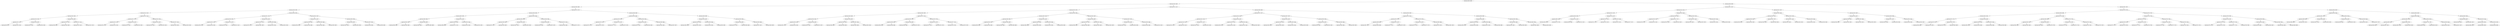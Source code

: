digraph G{
1101786725 [label="Node{data=[4090, 4090]}"]
1101786725 -> 1875310223
1875310223 [label="Node{data=[3340, 3340]}"]
1875310223 -> 696123194
696123194 [label="Node{data=[2959, 2959]}"]
696123194 -> 809729692
809729692 [label="Node{data=[2529, 2529]}"]
809729692 -> 772109879
772109879 [label="Node{data=[2513, 2513]}"]
772109879 -> 1982828534
1982828534 [label="Node{data=[2505, 2505]}"]
1982828534 -> 820849190
820849190 [label="Node{data=[1552, 1552]}"]
820849190 -> 468780345
468780345 [label="Node{data=[1021, 1021]}"]
468780345 -> 507538622
507538622 [label="Node{data=[953, 953]}"]
468780345 -> 337252543
337252543 [label="Node{data=[1532, 1532]}"]
820849190 -> 1308599296
1308599296 [label="Node{data=[2503, 2503]}"]
1308599296 -> 1580509259
1580509259 [label="Node{data=[2502, 2502]}"]
1308599296 -> 1133251247
1133251247 [label="Node{data=[2504, 2504]}"]
1982828534 -> 123172233
123172233 [label="Node{data=[2509, 2509]}"]
123172233 -> 934809287
934809287 [label="Node{data=[2507, 2507]}"]
934809287 -> 1286966923
1286966923 [label="Node{data=[2506, 2506]}"]
934809287 -> 1867459776
1867459776 [label="Node{data=[2508, 2508]}"]
123172233 -> 1393092509
1393092509 [label="Node{data=[2511, 2511]}"]
1393092509 -> 607192333
607192333 [label="Node{data=[2510, 2510]}"]
1393092509 -> 1141905110
1141905110 [label="Node{data=[2512, 2512]}"]
772109879 -> 1378814904
1378814904 [label="Node{data=[2521, 2521]}"]
1378814904 -> 1183787631
1183787631 [label="Node{data=[2517, 2517]}"]
1183787631 -> 1782208222
1782208222 [label="Node{data=[2515, 2515]}"]
1782208222 -> 785927145
785927145 [label="Node{data=[2514, 2514]}"]
1782208222 -> 67168065
67168065 [label="Node{data=[2516, 2516]}"]
1183787631 -> 1004759548
1004759548 [label="Node{data=[2519, 2519]}"]
1004759548 -> 56050936
56050936 [label="Node{data=[2518, 2518]}"]
1004759548 -> 1874641016
1874641016 [label="Node{data=[2520, 2520]}"]
1378814904 -> 1820661793
1820661793 [label="Node{data=[2525, 2525]}"]
1820661793 -> 1275670724
1275670724 [label="Node{data=[2523, 2523]}"]
1275670724 -> 1975569721
1975569721 [label="Node{data=[2522, 2522]}"]
1275670724 -> 2096524537
2096524537 [label="Node{data=[2524, 2524]}"]
1820661793 -> 955660118
955660118 [label="Node{data=[2527, 2527]}"]
955660118 -> 1031581596
1031581596 [label="Node{data=[2526, 2526]}"]
955660118 -> 1311114255
1311114255 [label="Node{data=[2528, 2528]}"]
809729692 -> 24651926
24651926 [label="Node{data=[2943, 2943]}"]
24651926 -> 146662248
146662248 [label="Node{data=[2871, 2871]}"]
146662248 -> 1348844972
1348844972 [label="Node{data=[2533, 2533]}"]
1348844972 -> 782093779
782093779 [label="Node{data=[2531, 2531]}"]
782093779 -> 1851882510
1851882510 [label="Node{data=[2530, 2530]}"]
782093779 -> 161510409
161510409 [label="Node{data=[2532, 2532]}"]
1348844972 -> 1951735884
1951735884 [label="Node{data=[2570, 2570]}"]
1951735884 -> 887523392
887523392 [label="Node{data=[2534, 2534]}"]
1951735884 -> 1359086558
1359086558 [label="Node{data=[2611, 2611]}"]
146662248 -> 1527264715
1527264715 [label="Node{data=[2918, 2918]}"]
1527264715 -> 109193638
109193638 [label="Node{data=[2873, 2873]}"]
109193638 -> 103159230
103159230 [label="Node{data=[2872, 2872]}"]
109193638 -> 1199303255
1199303255 [label="Node{data=[2887, 2887]}"]
1527264715 -> 1573337374
1573337374 [label="Node{data=[2939, 2939]}"]
1573337374 -> 1251996697
1251996697 [label="Node{data=[2919, 2919]}"]
1573337374 -> 2091029265
2091029265 [label="Node{data=[2942, 2942]}"]
24651926 -> 1687418752
1687418752 [label="Node{data=[2951, 2951]}"]
1687418752 -> 7876037
7876037 [label="Node{data=[2947, 2947]}"]
7876037 -> 905064175
905064175 [label="Node{data=[2945, 2945]}"]
905064175 -> 1562384731
1562384731 [label="Node{data=[2944, 2944]}"]
905064175 -> 645188232
645188232 [label="Node{data=[2946, 2946]}"]
7876037 -> 1738792326
1738792326 [label="Node{data=[2949, 2949]}"]
1738792326 -> 1124209355
1124209355 [label="Node{data=[2948, 2948]}"]
1738792326 -> 515186993
515186993 [label="Node{data=[2950, 2950]}"]
1687418752 -> 504731877
504731877 [label="Node{data=[2955, 2955]}"]
504731877 -> 1738750284
1738750284 [label="Node{data=[2953, 2953]}"]
1738750284 -> 887421753
887421753 [label="Node{data=[2952, 2952]}"]
1738750284 -> 57665597
57665597 [label="Node{data=[2954, 2954]}"]
504731877 -> 823101957
823101957 [label="Node{data=[2957, 2957]}"]
823101957 -> 1335405617
1335405617 [label="Node{data=[2956, 2956]}"]
823101957 -> 1555475400
1555475400 [label="Node{data=[2958, 2958]}"]
696123194 -> 551849571
551849571 [label="Node{data=[3272, 3272]}"]
551849571 -> 1836480472
1836480472 [label="Node{data=[3256, 3256]}"]
1836480472 -> 1728427875
1728427875 [label="Node{data=[2967, 2967]}"]
1728427875 -> 235190432
235190432 [label="Node{data=[2963, 2963]}"]
235190432 -> 177711253
177711253 [label="Node{data=[2961, 2961]}"]
177711253 -> 1409402536
1409402536 [label="Node{data=[2960, 2960]}"]
177711253 -> 519425508
519425508 [label="Node{data=[2962, 2962]}"]
235190432 -> 899655458
899655458 [label="Node{data=[2965, 2965]}"]
899655458 -> 41644548
41644548 [label="Node{data=[2964, 2964]}"]
899655458 -> 1486209125
1486209125 [label="Node{data=[2966, 2966]}"]
1728427875 -> 1749003390
1749003390 [label="Node{data=[3252, 3252]}"]
1749003390 -> 542220524
542220524 [label="Node{data=[2995, 2995]}"]
542220524 -> 2036538800
2036538800 [label="Node{data=[2968, 2968]}"]
542220524 -> 260275217
260275217 [label="Node{data=[3115, 3115]}"]
1749003390 -> 449473987
449473987 [label="Node{data=[3254, 3254]}"]
449473987 -> 926017718
926017718 [label="Node{data=[3253, 3253]}"]
449473987 -> 1449065853
1449065853 [label="Node{data=[3255, 3255]}"]
1836480472 -> 1118400595
1118400595 [label="Node{data=[3264, 3264]}"]
1118400595 -> 197437872
197437872 [label="Node{data=[3260, 3260]}"]
197437872 -> 856200230
856200230 [label="Node{data=[3258, 3258]}"]
856200230 -> 312226351
312226351 [label="Node{data=[3257, 3257]}"]
856200230 -> 465499079
465499079 [label="Node{data=[3259, 3259]}"]
197437872 -> 899239977
899239977 [label="Node{data=[3262, 3262]}"]
899239977 -> 1111968536
1111968536 [label="Node{data=[3261, 3261]}"]
899239977 -> 834212917
834212917 [label="Node{data=[3263, 3263]}"]
1118400595 -> 1568012558
1568012558 [label="Node{data=[3268, 3268]}"]
1568012558 -> 571662993
571662993 [label="Node{data=[3266, 3266]}"]
571662993 -> 1526030912
1526030912 [label="Node{data=[3265, 3265]}"]
571662993 -> 588565911
588565911 [label="Node{data=[3267, 3267]}"]
1568012558 -> 1373367666
1373367666 [label="Node{data=[3270, 3270]}"]
1373367666 -> 1692965810
1692965810 [label="Node{data=[3269, 3269]}"]
1373367666 -> 368968205
368968205 [label="Node{data=[3271, 3271]}"]
551849571 -> 277024080
277024080 [label="Node{data=[3288, 3288]}"]
277024080 -> 507363919
507363919 [label="Node{data=[3280, 3280]}"]
507363919 -> 1051262769
1051262769 [label="Node{data=[3276, 3276]}"]
1051262769 -> 1537436803
1537436803 [label="Node{data=[3274, 3274]}"]
1537436803 -> 1396835114
1396835114 [label="Node{data=[3273, 3273]}"]
1537436803 -> 597531831
597531831 [label="Node{data=[3275, 3275]}"]
1051262769 -> 1513467522
1513467522 [label="Node{data=[3278, 3278]}"]
1513467522 -> 447878707
447878707 [label="Node{data=[3277, 3277]}"]
1513467522 -> 1504320796
1504320796 [label="Node{data=[3279, 3279]}"]
507363919 -> 379407034
379407034 [label="Node{data=[3284, 3284]}"]
379407034 -> 1630254933
1630254933 [label="Node{data=[3282, 3282]}"]
1630254933 -> 1805788877
1805788877 [label="Node{data=[3281, 3281]}"]
1630254933 -> 1659475032
1659475032 [label="Node{data=[3283, 3283]}"]
379407034 -> 517851685
517851685 [label="Node{data=[3286, 3286]}"]
517851685 -> 586176436
586176436 [label="Node{data=[3285, 3285]}"]
517851685 -> 1478396265
1478396265 [label="Node{data=[3287, 3287]}"]
277024080 -> 1987812710
1987812710 [label="Node{data=[3296, 3296]}"]
1987812710 -> 109575534
109575534 [label="Node{data=[3292, 3292]}"]
109575534 -> 644499453
644499453 [label="Node{data=[3290, 3290]}"]
644499453 -> 177457048
177457048 [label="Node{data=[3289, 3289]}"]
644499453 -> 548010753
548010753 [label="Node{data=[3291, 3291]}"]
109575534 -> 435949303
435949303 [label="Node{data=[3294, 3294]}"]
435949303 -> 1834870682
1834870682 [label="Node{data=[3293, 3293]}"]
435949303 -> 2036744878
2036744878 [label="Node{data=[3295, 3295]}"]
1987812710 -> 385408880
385408880 [label="Node{data=[3300, 3300]}"]
385408880 -> 1862983918
1862983918 [label="Node{data=[3298, 3298]}"]
1862983918 -> 1844034466
1844034466 [label="Node{data=[3297, 3297]}"]
1862983918 -> 642901891
642901891 [label="Node{data=[3299, 3299]}"]
385408880 -> 1988280166
1988280166 [label="Node{data=[3338, 3338]}"]
1988280166 -> 1320631496
1320631496 [label="Node{data=[3337, 3337]}"]
1988280166 -> 1847835159
1847835159 [label="Node{data=[3339, 3339]}"]
1875310223 -> 1206330799
1206330799 [label="Node{data=[3411, 3411]}"]
1206330799 -> 612223930
612223930 [label="Node{data=[3379, 3379]}"]
612223930 -> 1398530689
1398530689 [label="Node{data=[3363, 3363]}"]
1398530689 -> 551229951
551229951 [label="Node{data=[3348, 3348]}"]
551229951 -> 1592756758
1592756758 [label="Node{data=[3344, 3344]}"]
1592756758 -> 335915626
335915626 [label="Node{data=[3342, 3342]}"]
335915626 -> 415632769
415632769 [label="Node{data=[3341, 3341]}"]
335915626 -> 1613425543
1613425543 [label="Node{data=[3343, 3343]}"]
1592756758 -> 1110925998
1110925998 [label="Node{data=[3346, 3346]}"]
1110925998 -> 2069419640
2069419640 [label="Node{data=[3345, 3345]}"]
1110925998 -> 1398433431
1398433431 [label="Node{data=[3347, 3347]}"]
551229951 -> 1679542696
1679542696 [label="Node{data=[3359, 3359]}"]
1679542696 -> 490796439
490796439 [label="Node{data=[3350, 3350]}"]
490796439 -> 546704209
546704209 [label="Node{data=[3349, 3349]}"]
490796439 -> 544784138
544784138 [label="Node{data=[3358, 3358]}"]
1679542696 -> 445936676
445936676 [label="Node{data=[3361, 3361]}"]
445936676 -> 6477484
6477484 [label="Node{data=[3360, 3360]}"]
445936676 -> 272537970
272537970 [label="Node{data=[3362, 3362]}"]
1398530689 -> 1977345168
1977345168 [label="Node{data=[3371, 3371]}"]
1977345168 -> 1280809819
1280809819 [label="Node{data=[3367, 3367]}"]
1280809819 -> 1519842251
1519842251 [label="Node{data=[3365, 3365]}"]
1519842251 -> 1040647394
1040647394 [label="Node{data=[3364, 3364]}"]
1519842251 -> 349346006
349346006 [label="Node{data=[3366, 3366]}"]
1280809819 -> 1689211988
1689211988 [label="Node{data=[3369, 3369]}"]
1689211988 -> 155904929
155904929 [label="Node{data=[3368, 3368]}"]
1689211988 -> 258793086
258793086 [label="Node{data=[3370, 3370]}"]
1977345168 -> 267969389
267969389 [label="Node{data=[3375, 3375]}"]
267969389 -> 292227890
292227890 [label="Node{data=[3373, 3373]}"]
292227890 -> 1327693149
1327693149 [label="Node{data=[3372, 3372]}"]
292227890 -> 651445737
651445737 [label="Node{data=[3374, 3374]}"]
267969389 -> 1853827541
1853827541 [label="Node{data=[3377, 3377]}"]
1853827541 -> 654609843
654609843 [label="Node{data=[3376, 3376]}"]
1853827541 -> 2140427291
2140427291 [label="Node{data=[3378, 3378]}"]
612223930 -> 2079042829
2079042829 [label="Node{data=[3395, 3395]}"]
2079042829 -> 1816986148
1816986148 [label="Node{data=[3387, 3387]}"]
1816986148 -> 1864856331
1864856331 [label="Node{data=[3383, 3383]}"]
1864856331 -> 852412024
852412024 [label="Node{data=[3381, 3381]}"]
852412024 -> 350983913
350983913 [label="Node{data=[3380, 3380]}"]
852412024 -> 280226418
280226418 [label="Node{data=[3382, 3382]}"]
1864856331 -> 1146649668
1146649668 [label="Node{data=[3385, 3385]}"]
1146649668 -> 6393777
6393777 [label="Node{data=[3384, 3384]}"]
1146649668 -> 1215634826
1215634826 [label="Node{data=[3386, 3386]}"]
1816986148 -> 1192926860
1192926860 [label="Node{data=[3391, 3391]}"]
1192926860 -> 1076326519
1076326519 [label="Node{data=[3389, 3389]}"]
1076326519 -> 1287091141
1287091141 [label="Node{data=[3388, 3388]}"]
1076326519 -> 743354004
743354004 [label="Node{data=[3390, 3390]}"]
1192926860 -> 1060354927
1060354927 [label="Node{data=[3393, 3393]}"]
1060354927 -> 1147977782
1147977782 [label="Node{data=[3392, 3392]}"]
1060354927 -> 867351077
867351077 [label="Node{data=[3394, 3394]}"]
2079042829 -> 1792121033
1792121033 [label="Node{data=[3403, 3403]}"]
1792121033 -> 1209773631
1209773631 [label="Node{data=[3399, 3399]}"]
1209773631 -> 1783933562
1783933562 [label="Node{data=[3397, 3397]}"]
1783933562 -> 1276200583
1276200583 [label="Node{data=[3396, 3396]}"]
1783933562 -> 710973468
710973468 [label="Node{data=[3398, 3398]}"]
1209773631 -> 1059041593
1059041593 [label="Node{data=[3401, 3401]}"]
1059041593 -> 1884806106
1884806106 [label="Node{data=[3400, 3400]}"]
1059041593 -> 909418025
909418025 [label="Node{data=[3402, 3402]}"]
1792121033 -> 406474891
406474891 [label="Node{data=[3407, 3407]}"]
406474891 -> 1525595340
1525595340 [label="Node{data=[3405, 3405]}"]
1525595340 -> 338244928
338244928 [label="Node{data=[3404, 3404]}"]
1525595340 -> 117318714
117318714 [label="Node{data=[3406, 3406]}"]
406474891 -> 1284149862
1284149862 [label="Node{data=[3409, 3409]}"]
1284149862 -> 1672306663
1672306663 [label="Node{data=[3408, 3408]}"]
1284149862 -> 1047786983
1047786983 [label="Node{data=[3410, 3410]}"]
1206330799 -> 1230752231
1230752231 [label="Node{data=[3566, 3566]}"]
1230752231 -> 1373272840
1373272840 [label="Node{data=[3427, 3427]}"]
1373272840 -> 1476482227
1476482227 [label="Node{data=[3419, 3419]}"]
1476482227 -> 2046578329
2046578329 [label="Node{data=[3415, 3415]}"]
2046578329 -> 1853858992
1853858992 [label="Node{data=[3413, 3413]}"]
1853858992 -> 1820295244
1820295244 [label="Node{data=[3412, 3412]}"]
1853858992 -> 1049228732
1049228732 [label="Node{data=[3414, 3414]}"]
2046578329 -> 630910066
630910066 [label="Node{data=[3417, 3417]}"]
630910066 -> 919836245
919836245 [label="Node{data=[3416, 3416]}"]
630910066 -> 649989411
649989411 [label="Node{data=[3418, 3418]}"]
1476482227 -> 1466644573
1466644573 [label="Node{data=[3423, 3423]}"]
1466644573 -> 627091390
627091390 [label="Node{data=[3421, 3421]}"]
627091390 -> 262929529
262929529 [label="Node{data=[3420, 3420]}"]
627091390 -> 1504325562
1504325562 [label="Node{data=[3422, 3422]}"]
1466644573 -> 1468882178
1468882178 [label="Node{data=[3425, 3425]}"]
1468882178 -> 2012237082
2012237082 [label="Node{data=[3424, 3424]}"]
1468882178 -> 661139369
661139369 [label="Node{data=[3426, 3426]}"]
1373272840 -> 800523009
800523009 [label="Node{data=[3507, 3507]}"]
800523009 -> 309276344
309276344 [label="Node{data=[3432, 3432]}"]
309276344 -> 1736587634
1736587634 [label="Node{data=[3429, 3429]}"]
1736587634 -> 32593740
32593740 [label="Node{data=[3428, 3428]}"]
1736587634 -> 382329720
382329720 [label="Node{data=[3430, 3430]}"]
309276344 -> 2100827639
2100827639 [label="Node{data=[3460, 3460]}"]
2100827639 -> 193456779
193456779 [label="Node{data=[3444, 3444]}"]
2100827639 -> 13080448
13080448 [label="Node{data=[3506, 3506]}"]
800523009 -> 1498179267
1498179267 [label="Node{data=[3562, 3562]}"]
1498179267 -> 1692817328
1692817328 [label="Node{data=[3553, 3553]}"]
1692817328 -> 1342257685
1342257685 [label="Node{data=[3508, 3508]}"]
1692817328 -> 1816583170
1816583170 [label="Node{data=[3561, 3561]}"]
1498179267 -> 1443288375
1443288375 [label="Node{data=[3564, 3564]}"]
1443288375 -> 742288
742288 [label="Node{data=[3563, 3563]}"]
1443288375 -> 1501761558
1501761558 [label="Node{data=[3565, 3565]}"]
1230752231 -> 58683880
58683880 [label="Node{data=[3582, 3582]}"]
58683880 -> 1672524765
1672524765 [label="Node{data=[3574, 3574]}"]
1672524765 -> 964557800
964557800 [label="Node{data=[3570, 3570]}"]
964557800 -> 2017419121
2017419121 [label="Node{data=[3568, 3568]}"]
2017419121 -> 3641775
3641775 [label="Node{data=[3567, 3567]}"]
2017419121 -> 1728050223
1728050223 [label="Node{data=[3569, 3569]}"]
964557800 -> 814473635
814473635 [label="Node{data=[3572, 3572]}"]
814473635 -> 852354068
852354068 [label="Node{data=[3571, 3571]}"]
814473635 -> 239841547
239841547 [label="Node{data=[3573, 3573]}"]
1672524765 -> 395076193
395076193 [label="Node{data=[3578, 3578]}"]
395076193 -> 2028277706
2028277706 [label="Node{data=[3576, 3576]}"]
2028277706 -> 626370950
626370950 [label="Node{data=[3575, 3575]}"]
2028277706 -> 1992656846
1992656846 [label="Node{data=[3577, 3577]}"]
395076193 -> 44989469
44989469 [label="Node{data=[3580, 3580]}"]
44989469 -> 1382394077
1382394077 [label="Node{data=[3579, 3579]}"]
44989469 -> 1525953166
1525953166 [label="Node{data=[3581, 3581]}"]
58683880 -> 5584361
5584361 [label="Node{data=[3590, 3590]}"]
5584361 -> 1911222122
1911222122 [label="Node{data=[3586, 3586]}"]
1911222122 -> 238457546
238457546 [label="Node{data=[3584, 3584]}"]
238457546 -> 1974317504
1974317504 [label="Node{data=[3583, 3583]}"]
238457546 -> 1560160481
1560160481 [label="Node{data=[3585, 3585]}"]
1911222122 -> 2059996587
2059996587 [label="Node{data=[3588, 3588]}"]
2059996587 -> 1087598842
1087598842 [label="Node{data=[3587, 3587]}"]
2059996587 -> 1483270801
1483270801 [label="Node{data=[3589, 3589]}"]
5584361 -> 1971087453
1971087453 [label="Node{data=[3594, 3594]}"]
1971087453 -> 1198167820
1198167820 [label="Node{data=[3592, 3592]}"]
1198167820 -> 484801467
484801467 [label="Node{data=[3591, 3591]}"]
1198167820 -> 54929108
54929108 [label="Node{data=[3593, 3593]}"]
1971087453 -> 367954017
367954017 [label="Node{data=[3930, 3930]}"]
367954017 -> 112176935
112176935 [label="Node{data=[3650, 3650]}"]
367954017 -> 832578794
832578794 [label="Node{data=[4036, 4036]}"]
1101786725 -> 56804492
56804492 [label="Node{data=[5363, 5363]}"]
56804492 -> 1655630081
1655630081 [label="Node{data=[5327, 5327]}"]
1655630081 -> 428057828
428057828 [label="Node{data=[5128, 5128]}"]
428057828 -> 699679818
699679818 [label="Node{data=[5120, 5120]}"]
699679818 -> 1021813588
1021813588 [label="Node{data=[4919, 4919]}"]
1021813588 -> 689218344
689218344 [label="Node{data=[4661, 4661]}"]
689218344 -> 758417002
758417002 [label="Node{data=[4353, 4353]}"]
689218344 -> 640225682
640225682 [label="Node{data=[4776, 4776]}"]
1021813588 -> 668330752
668330752 [label="Node{data=[5118, 5118]}"]
668330752 -> 726925617
726925617 [label="Node{data=[5099, 5099]}"]
668330752 -> 576374247
576374247 [label="Node{data=[5119, 5119]}"]
699679818 -> 1284634047
1284634047 [label="Node{data=[5124, 5124]}"]
1284634047 -> 1150585542
1150585542 [label="Node{data=[5122, 5122]}"]
1150585542 -> 1338136300
1338136300 [label="Node{data=[5121, 5121]}"]
1150585542 -> 1002690318
1002690318 [label="Node{data=[5123, 5123]}"]
1284634047 -> 2025644484
2025644484 [label="Node{data=[5126, 5126]}"]
2025644484 -> 413046447
413046447 [label="Node{data=[5125, 5125]}"]
2025644484 -> 1169606246
1169606246 [label="Node{data=[5127, 5127]}"]
428057828 -> 1625817721
1625817721 [label="Node{data=[5319, 5319]}"]
1625817721 -> 2143645025
2143645025 [label="Node{data=[5164, 5164]}"]
2143645025 -> 327329752
327329752 [label="Node{data=[5130, 5130]}"]
327329752 -> 1618269752
1618269752 [label="Node{data=[5129, 5129]}"]
327329752 -> 1076882309
1076882309 [label="Node{data=[5133, 5133]}"]
2143645025 -> 349517956
349517956 [label="Node{data=[5317, 5317]}"]
349517956 -> 309326241
309326241 [label="Node{data=[5316, 5316]}"]
349517956 -> 1416376514
1416376514 [label="Node{data=[5318, 5318]}"]
1625817721 -> 1805683209
1805683209 [label="Node{data=[5323, 5323]}"]
1805683209 -> 1452056289
1452056289 [label="Node{data=[5321, 5321]}"]
1452056289 -> 998481768
998481768 [label="Node{data=[5320, 5320]}"]
1452056289 -> 240931578
240931578 [label="Node{data=[5322, 5322]}"]
1805683209 -> 1631805946
1631805946 [label="Node{data=[5325, 5325]}"]
1631805946 -> 1401589925
1401589925 [label="Node{data=[5324, 5324]}"]
1631805946 -> 1960131939
1960131939 [label="Node{data=[5326, 5326]}"]
1655630081 -> 418544257
418544257 [label="Node{data=[5347, 5347]}"]
418544257 -> 1648661716
1648661716 [label="Node{data=[5339, 5339]}"]
1648661716 -> 1699491713
1699491713 [label="Node{data=[5331, 5331]}"]
1699491713 -> 951007342
951007342 [label="Node{data=[5329, 5329]}"]
951007342 -> 864189320
864189320 [label="Node{data=[5328, 5328]}"]
951007342 -> 1965472536
1965472536 [label="Node{data=[5330, 5330]}"]
1699491713 -> 1897050650
1897050650 [label="Node{data=[5337, 5337]}"]
1897050650 -> 817858590
817858590 [label="Node{data=[5336, 5336]}"]
1897050650 -> 272755642
272755642 [label="Node{data=[5338, 5338]}"]
1648661716 -> 1350532305
1350532305 [label="Node{data=[5343, 5343]}"]
1350532305 -> 882480806
882480806 [label="Node{data=[5341, 5341]}"]
882480806 -> 2024413011
2024413011 [label="Node{data=[5340, 5340]}"]
882480806 -> 1730752455
1730752455 [label="Node{data=[5342, 5342]}"]
1350532305 -> 1276857863
1276857863 [label="Node{data=[5345, 5345]}"]
1276857863 -> 886037892
886037892 [label="Node{data=[5344, 5344]}"]
1276857863 -> 477578433
477578433 [label="Node{data=[5346, 5346]}"]
418544257 -> 839784351
839784351 [label="Node{data=[5355, 5355]}"]
839784351 -> 611523759
611523759 [label="Node{data=[5351, 5351]}"]
611523759 -> 1847252568
1847252568 [label="Node{data=[5349, 5349]}"]
1847252568 -> 1215157782
1215157782 [label="Node{data=[5348, 5348]}"]
1847252568 -> 169710187
169710187 [label="Node{data=[5350, 5350]}"]
611523759 -> 917987811
917987811 [label="Node{data=[5353, 5353]}"]
917987811 -> 237492603
237492603 [label="Node{data=[5352, 5352]}"]
917987811 -> 677143503
677143503 [label="Node{data=[5354, 5354]}"]
839784351 -> 1312043621
1312043621 [label="Node{data=[5359, 5359]}"]
1312043621 -> 1124203065
1124203065 [label="Node{data=[5357, 5357]}"]
1124203065 -> 1943867171
1943867171 [label="Node{data=[5356, 5356]}"]
1124203065 -> 953436300
953436300 [label="Node{data=[5358, 5358]}"]
1312043621 -> 1469899497
1469899497 [label="Node{data=[5361, 5361]}"]
1469899497 -> 461376017
461376017 [label="Node{data=[5360, 5360]}"]
1469899497 -> 4172373
4172373 [label="Node{data=[5362, 5362]}"]
56804492 -> 448070390
448070390 [label="Node{data=[5807, 5807]}"]
448070390 -> 713961699
713961699 [label="Node{data=[5736, 5736]}"]
713961699 -> 835020577
835020577 [label="Node{data=[5389, 5389]}"]
835020577 -> 1289035342
1289035342 [label="Node{data=[5381, 5381]}"]
1289035342 -> 2118457232
2118457232 [label="Node{data=[5377, 5377]}"]
2118457232 -> 622274963
622274963 [label="Node{data=[5375, 5375]}"]
622274963 -> 1064414847
1064414847 [label="Node{data=[5364, 5364]}"]
622274963 -> 1530060977
1530060977 [label="Node{data=[5376, 5376]}"]
2118457232 -> 220038608
220038608 [label="Node{data=[5379, 5379]}"]
220038608 -> 291143249
291143249 [label="Node{data=[5378, 5378]}"]
220038608 -> 602552403
602552403 [label="Node{data=[5380, 5380]}"]
1289035342 -> 1863410679
1863410679 [label="Node{data=[5385, 5385]}"]
1863410679 -> 239290560
239290560 [label="Node{data=[5383, 5383]}"]
239290560 -> 1286145967
1286145967 [label="Node{data=[5382, 5382]}"]
239290560 -> 1056151241
1056151241 [label="Node{data=[5384, 5384]}"]
1863410679 -> 1519998011
1519998011 [label="Node{data=[5387, 5387]}"]
1519998011 -> 1309147872
1309147872 [label="Node{data=[5386, 5386]}"]
1519998011 -> 1243144433
1243144433 [label="Node{data=[5388, 5388]}"]
835020577 -> 1753178789
1753178789 [label="Node{data=[5728, 5728]}"]
1753178789 -> 2019019549
2019019549 [label="Node{data=[5393, 5393]}"]
2019019549 -> 1984350709
1984350709 [label="Node{data=[5391, 5391]}"]
1984350709 -> 2069143716
2069143716 [label="Node{data=[5390, 5390]}"]
1984350709 -> 1747820321
1747820321 [label="Node{data=[5392, 5392]}"]
2019019549 -> 778350106
778350106 [label="Node{data=[5618, 5618]}"]
778350106 -> 1856885570
1856885570 [label="Node{data=[5409, 5409]}"]
778350106 -> 815927219
815927219 [label="Node{data=[5705, 5705]}"]
1753178789 -> 888293905
888293905 [label="Node{data=[5732, 5732]}"]
888293905 -> 1064122091
1064122091 [label="Node{data=[5730, 5730]}"]
1064122091 -> 1062913415
1062913415 [label="Node{data=[5729, 5729]}"]
1064122091 -> 530942536
530942536 [label="Node{data=[5731, 5731]}"]
888293905 -> 958523759
958523759 [label="Node{data=[5734, 5734]}"]
958523759 -> 1873631950
1873631950 [label="Node{data=[5733, 5733]}"]
958523759 -> 103996481
103996481 [label="Node{data=[5735, 5735]}"]
713961699 -> 905376005
905376005 [label="Node{data=[5752, 5752]}"]
905376005 -> 61480005
61480005 [label="Node{data=[5744, 5744]}"]
61480005 -> 114580948
114580948 [label="Node{data=[5740, 5740]}"]
114580948 -> 370428315
370428315 [label="Node{data=[5738, 5738]}"]
370428315 -> 342424709
342424709 [label="Node{data=[5737, 5737]}"]
370428315 -> 1207145081
1207145081 [label="Node{data=[5739, 5739]}"]
114580948 -> 1676500398
1676500398 [label="Node{data=[5742, 5742]}"]
1676500398 -> 1468111065
1468111065 [label="Node{data=[5741, 5741]}"]
1676500398 -> 81709688
81709688 [label="Node{data=[5743, 5743]}"]
61480005 -> 1600512192
1600512192 [label="Node{data=[5748, 5748]}"]
1600512192 -> 1449969327
1449969327 [label="Node{data=[5746, 5746]}"]
1449969327 -> 225500139
225500139 [label="Node{data=[5745, 5745]}"]
1449969327 -> 2140101943
2140101943 [label="Node{data=[5747, 5747]}"]
1600512192 -> 261935590
261935590 [label="Node{data=[5750, 5750]}"]
261935590 -> 1073035012
1073035012 [label="Node{data=[5749, 5749]}"]
261935590 -> 886119570
886119570 [label="Node{data=[5751, 5751]}"]
905376005 -> 833784282
833784282 [label="Node{data=[5799, 5799]}"]
833784282 -> 1481141739
1481141739 [label="Node{data=[5756, 5756]}"]
1481141739 -> 1318272241
1318272241 [label="Node{data=[5754, 5754]}"]
1318272241 -> 1922735165
1922735165 [label="Node{data=[5753, 5753]}"]
1318272241 -> 1464018925
1464018925 [label="Node{data=[5755, 5755]}"]
1481141739 -> 1283403739
1283403739 [label="Node{data=[5797, 5797]}"]
1283403739 -> 459077137
459077137 [label="Node{data=[5757, 5757]}"]
1283403739 -> 1023535667
1023535667 [label="Node{data=[5798, 5798]}"]
833784282 -> 1941163569
1941163569 [label="Node{data=[5803, 5803]}"]
1941163569 -> 1183266411
1183266411 [label="Node{data=[5801, 5801]}"]
1183266411 -> 974630100
974630100 [label="Node{data=[5800, 5800]}"]
1183266411 -> 150309335
150309335 [label="Node{data=[5802, 5802]}"]
1941163569 -> 1708793022
1708793022 [label="Node{data=[5805, 5805]}"]
1708793022 -> 445729280
445729280 [label="Node{data=[5804, 5804]}"]
1708793022 -> 493302922
493302922 [label="Node{data=[5806, 5806]}"]
448070390 -> 972598720
972598720 [label="Node{data=[6918, 6918]}"]
972598720 -> 208824749
208824749 [label="Node{data=[6226, 6226]}"]
208824749 -> 472114025
472114025 [label="Node{data=[5811, 5811]}"]
472114025 -> 944002819
944002819 [label="Node{data=[5809, 5809]}"]
944002819 -> 1152281446
1152281446 [label="Node{data=[5808, 5808]}"]
944002819 -> 1527668063
1527668063 [label="Node{data=[5810, 5810]}"]
472114025 -> 1488311804
1488311804 [label="Node{data=[5995, 5995]}"]
1488311804 -> 1112763814
1112763814 [label="Node{data=[5812, 5812]}"]
1488311804 -> 1972489169
1972489169 [label="Node{data=[6003, 6003]}"]
208824749 -> 1557955737
1557955737 [label="Node{data=[6914, 6914]}"]
1557955737 -> 707834059
707834059 [label="Node{data=[6305, 6305]}"]
707834059 -> 1943524982
1943524982 [label="Node{data=[6248, 6248]}"]
707834059 -> 149111966
149111966 [label="Node{data=[6331, 6331]}"]
1557955737 -> 807661911
807661911 [label="Node{data=[6916, 6916]}"]
807661911 -> 523938160
523938160 [label="Node{data=[6915, 6915]}"]
807661911 -> 1377024135
1377024135 [label="Node{data=[6917, 6917]}"]
972598720 -> 1086771695
1086771695 [label="Node{data=[8818, 8818]}"]
1086771695 -> 1866476009
1866476009 [label="Node{data=[6926, 6926]}"]
1866476009 -> 628845656
628845656 [label="Node{data=[6922, 6922]}"]
628845656 -> 1793273840
1793273840 [label="Node{data=[6920, 6920]}"]
1793273840 -> 475845354
475845354 [label="Node{data=[6919, 6919]}"]
1793273840 -> 1925038057
1925038057 [label="Node{data=[6921, 6921]}"]
628845656 -> 215618634
215618634 [label="Node{data=[6924, 6924]}"]
215618634 -> 2142582414
2142582414 [label="Node{data=[6923, 6923]}"]
215618634 -> 92565520
92565520 [label="Node{data=[6925, 6925]}"]
1866476009 -> 450483646
450483646 [label="Node{data=[8814, 8814]}"]
450483646 -> 1191049963
1191049963 [label="Node{data=[7750, 7750]}"]
1191049963 -> 271230460
271230460 [label="Node{data=[6962, 6962]}"]
1191049963 -> 914903833
914903833 [label="Node{data=[8813, 8813]}"]
450483646 -> 1655182419
1655182419 [label="Node{data=[8816, 8816]}"]
1655182419 -> 1269530703
1269530703 [label="Node{data=[8815, 8815]}"]
1655182419 -> 250337667
250337667 [label="Node{data=[8817, 8817]}"]
1086771695 -> 2047820764
2047820764 [label="Node{data=[8822, 8822]}"]
2047820764 -> 1487391298
1487391298 [label="Node{data=[8820, 8820]}"]
1487391298 -> 1335460065
1335460065 [label="Node{data=[8819, 8819]}"]
1487391298 -> 527331152
527331152 [label="Node{data=[8821, 8821]}"]
2047820764 -> 528469698
528469698 [label="Node{data=[9118, 9118]}"]
528469698 -> 2037183157
2037183157 [label="Node{data=[8824, 8824]}"]
2037183157 -> 2054286321
2054286321 [label="Node{data=[8823, 8823]}"]
2037183157 -> 378081024
378081024 [label="Node{data=[8825, 8825]}"]
528469698 -> 2011290317
2011290317 [label="Node{data=[9193, 9193]}"]
2011290317 -> 1762031582
1762031582 [label="Node{data=[9409, 9409]}"]
}